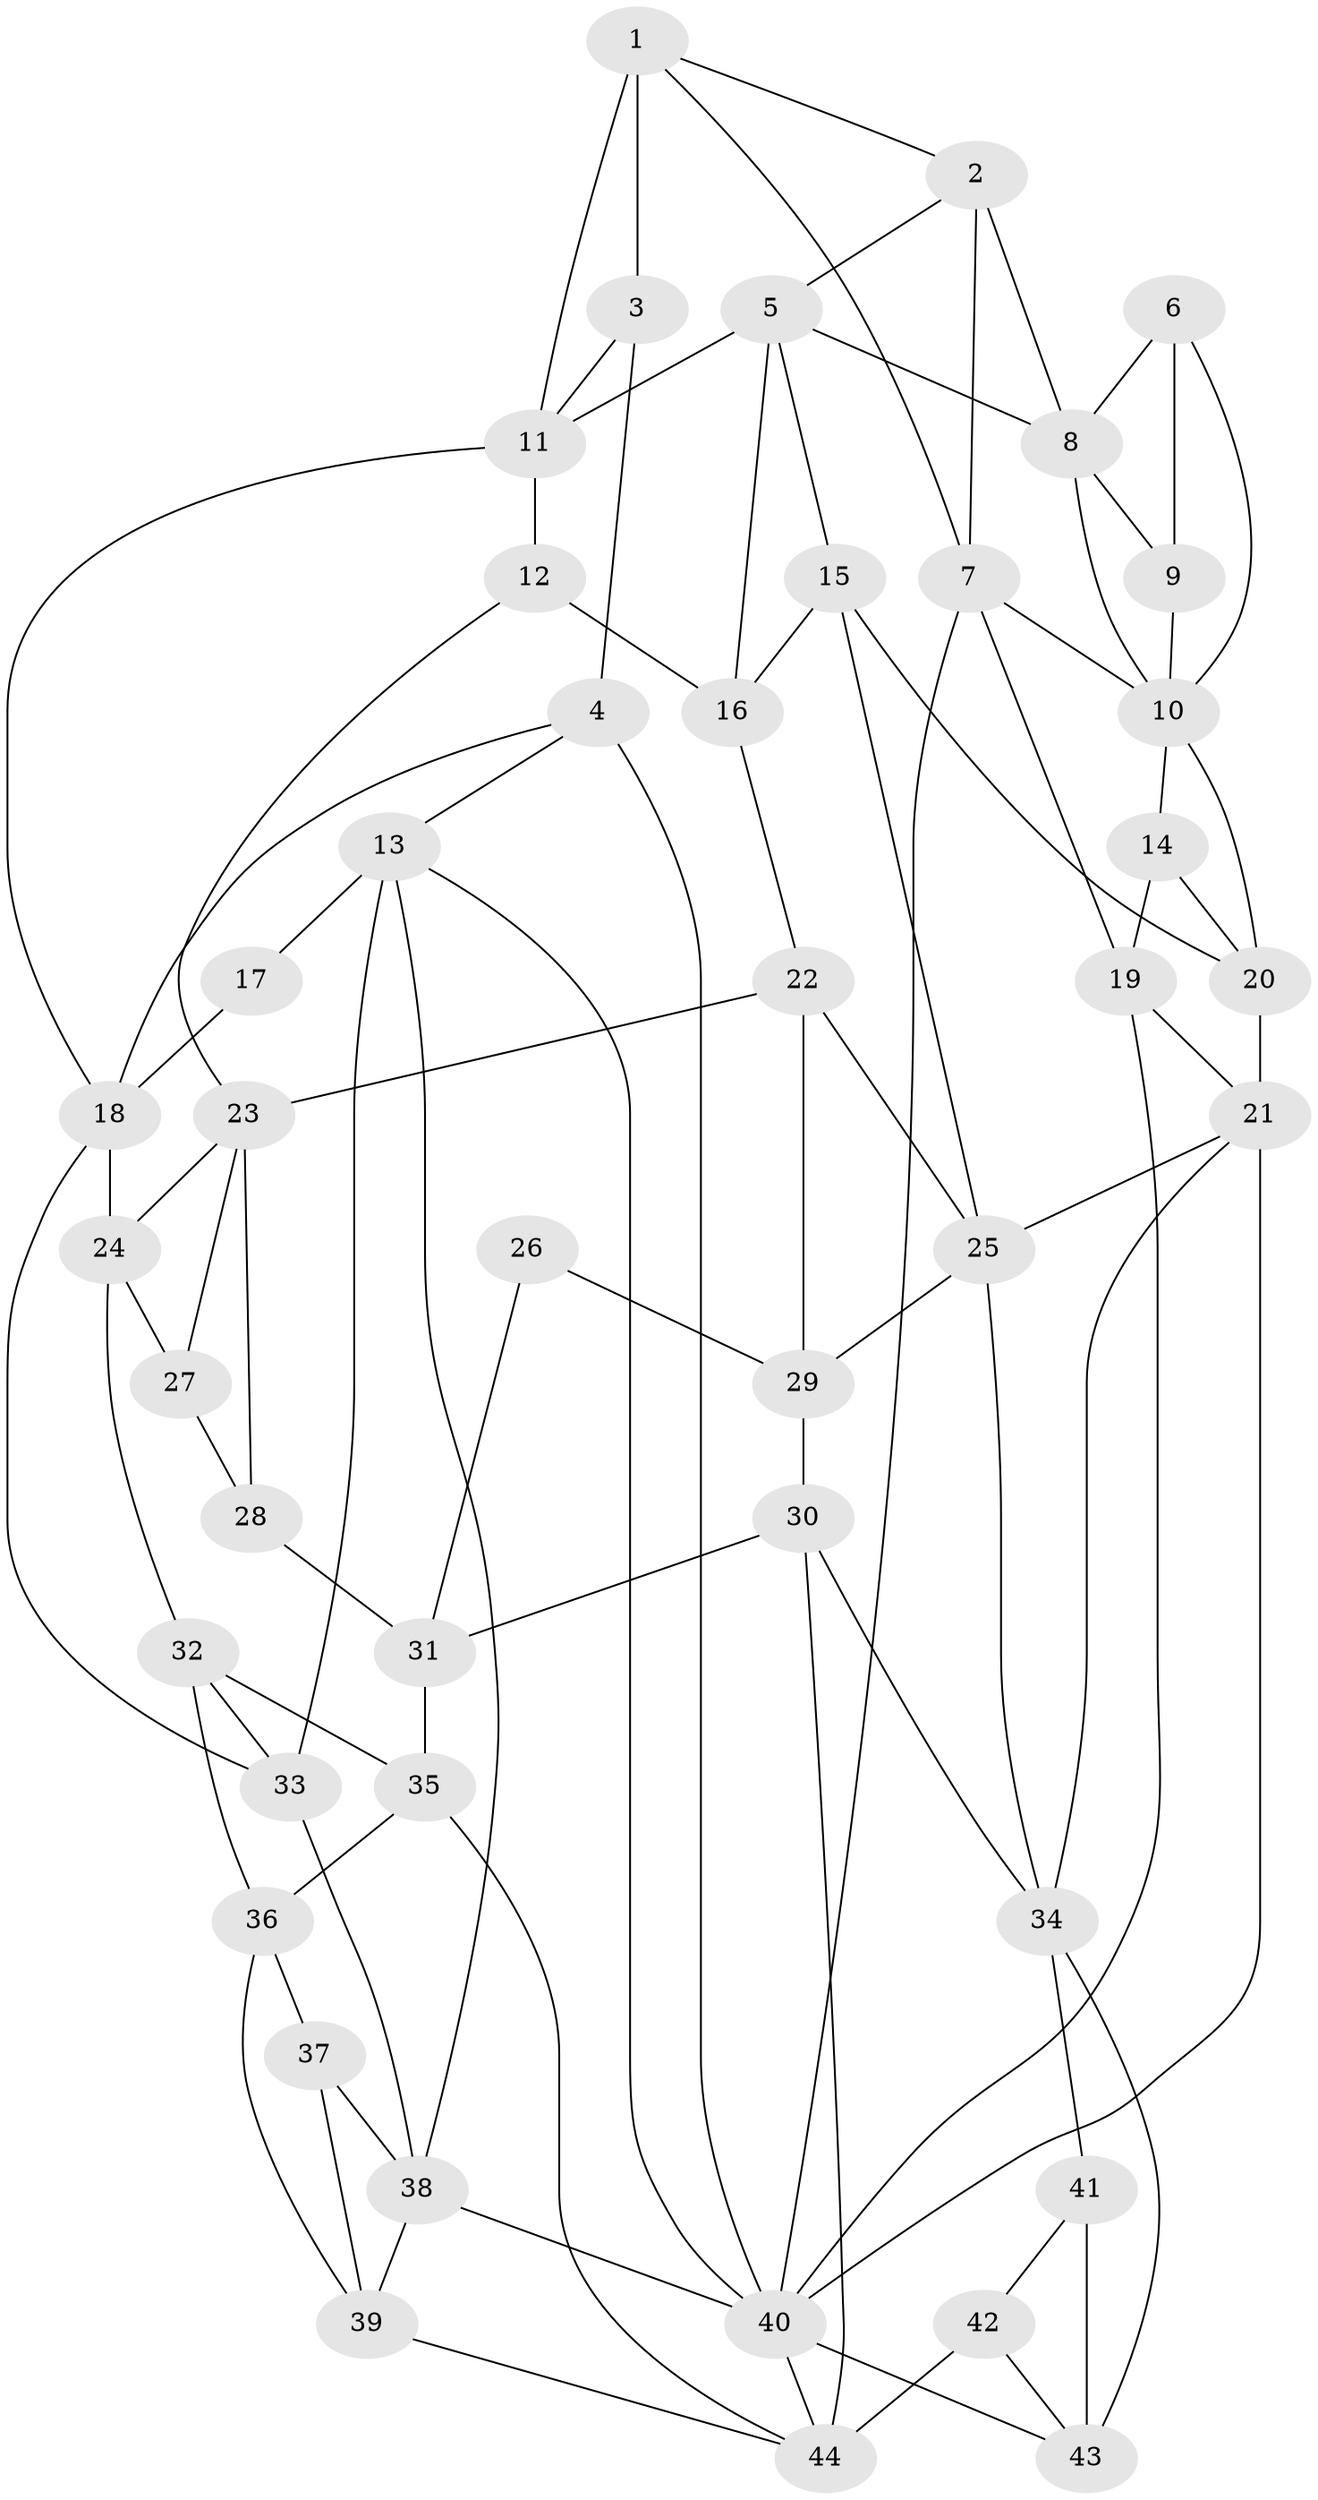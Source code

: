 // original degree distribution, {3: 0.014285714285714285, 6: 0.20714285714285716, 5: 0.5571428571428572, 4: 0.22142857142857142}
// Generated by graph-tools (version 1.1) at 2025/38/03/04/25 23:38:20]
// undirected, 44 vertices, 90 edges
graph export_dot {
  node [color=gray90,style=filled];
  1;
  2;
  3;
  4;
  5;
  6;
  7;
  8;
  9;
  10;
  11;
  12;
  13;
  14;
  15;
  16;
  17;
  18;
  19;
  20;
  21;
  22;
  23;
  24;
  25;
  26;
  27;
  28;
  29;
  30;
  31;
  32;
  33;
  34;
  35;
  36;
  37;
  38;
  39;
  40;
  41;
  42;
  43;
  44;
  1 -- 2 [weight=1.0];
  1 -- 3 [weight=2.0];
  1 -- 7 [weight=1.0];
  1 -- 11 [weight=1.0];
  2 -- 5 [weight=1.0];
  2 -- 7 [weight=1.0];
  2 -- 8 [weight=1.0];
  3 -- 4 [weight=2.0];
  3 -- 11 [weight=1.0];
  4 -- 13 [weight=1.0];
  4 -- 18 [weight=1.0];
  4 -- 40 [weight=1.0];
  5 -- 8 [weight=1.0];
  5 -- 11 [weight=1.0];
  5 -- 15 [weight=1.0];
  5 -- 16 [weight=2.0];
  6 -- 8 [weight=1.0];
  6 -- 9 [weight=2.0];
  6 -- 10 [weight=1.0];
  7 -- 10 [weight=1.0];
  7 -- 19 [weight=1.0];
  7 -- 40 [weight=1.0];
  8 -- 9 [weight=1.0];
  8 -- 10 [weight=1.0];
  9 -- 10 [weight=1.0];
  10 -- 14 [weight=1.0];
  10 -- 20 [weight=1.0];
  11 -- 12 [weight=1.0];
  11 -- 18 [weight=1.0];
  12 -- 16 [weight=2.0];
  12 -- 23 [weight=1.0];
  13 -- 17 [weight=2.0];
  13 -- 33 [weight=1.0];
  13 -- 38 [weight=1.0];
  13 -- 40 [weight=1.0];
  14 -- 19 [weight=1.0];
  14 -- 20 [weight=1.0];
  15 -- 16 [weight=1.0];
  15 -- 20 [weight=1.0];
  15 -- 25 [weight=1.0];
  16 -- 22 [weight=1.0];
  17 -- 18 [weight=2.0];
  18 -- 24 [weight=1.0];
  18 -- 33 [weight=1.0];
  19 -- 21 [weight=1.0];
  19 -- 40 [weight=1.0];
  20 -- 21 [weight=1.0];
  21 -- 25 [weight=1.0];
  21 -- 34 [weight=1.0];
  21 -- 40 [weight=1.0];
  22 -- 23 [weight=1.0];
  22 -- 25 [weight=1.0];
  22 -- 29 [weight=2.0];
  23 -- 24 [weight=1.0];
  23 -- 27 [weight=1.0];
  23 -- 28 [weight=1.0];
  24 -- 27 [weight=2.0];
  24 -- 32 [weight=1.0];
  25 -- 29 [weight=1.0];
  25 -- 34 [weight=1.0];
  26 -- 29 [weight=2.0];
  26 -- 31 [weight=1.0];
  27 -- 28 [weight=1.0];
  28 -- 31 [weight=2.0];
  29 -- 30 [weight=1.0];
  30 -- 31 [weight=1.0];
  30 -- 34 [weight=1.0];
  30 -- 44 [weight=1.0];
  31 -- 35 [weight=1.0];
  32 -- 33 [weight=1.0];
  32 -- 35 [weight=1.0];
  32 -- 36 [weight=2.0];
  33 -- 38 [weight=1.0];
  34 -- 41 [weight=2.0];
  34 -- 43 [weight=1.0];
  35 -- 36 [weight=1.0];
  35 -- 44 [weight=1.0];
  36 -- 37 [weight=2.0];
  36 -- 39 [weight=1.0];
  37 -- 38 [weight=1.0];
  37 -- 39 [weight=1.0];
  38 -- 39 [weight=1.0];
  38 -- 40 [weight=1.0];
  39 -- 44 [weight=1.0];
  40 -- 43 [weight=1.0];
  40 -- 44 [weight=1.0];
  41 -- 42 [weight=1.0];
  41 -- 43 [weight=3.0];
  42 -- 43 [weight=1.0];
  42 -- 44 [weight=2.0];
}
